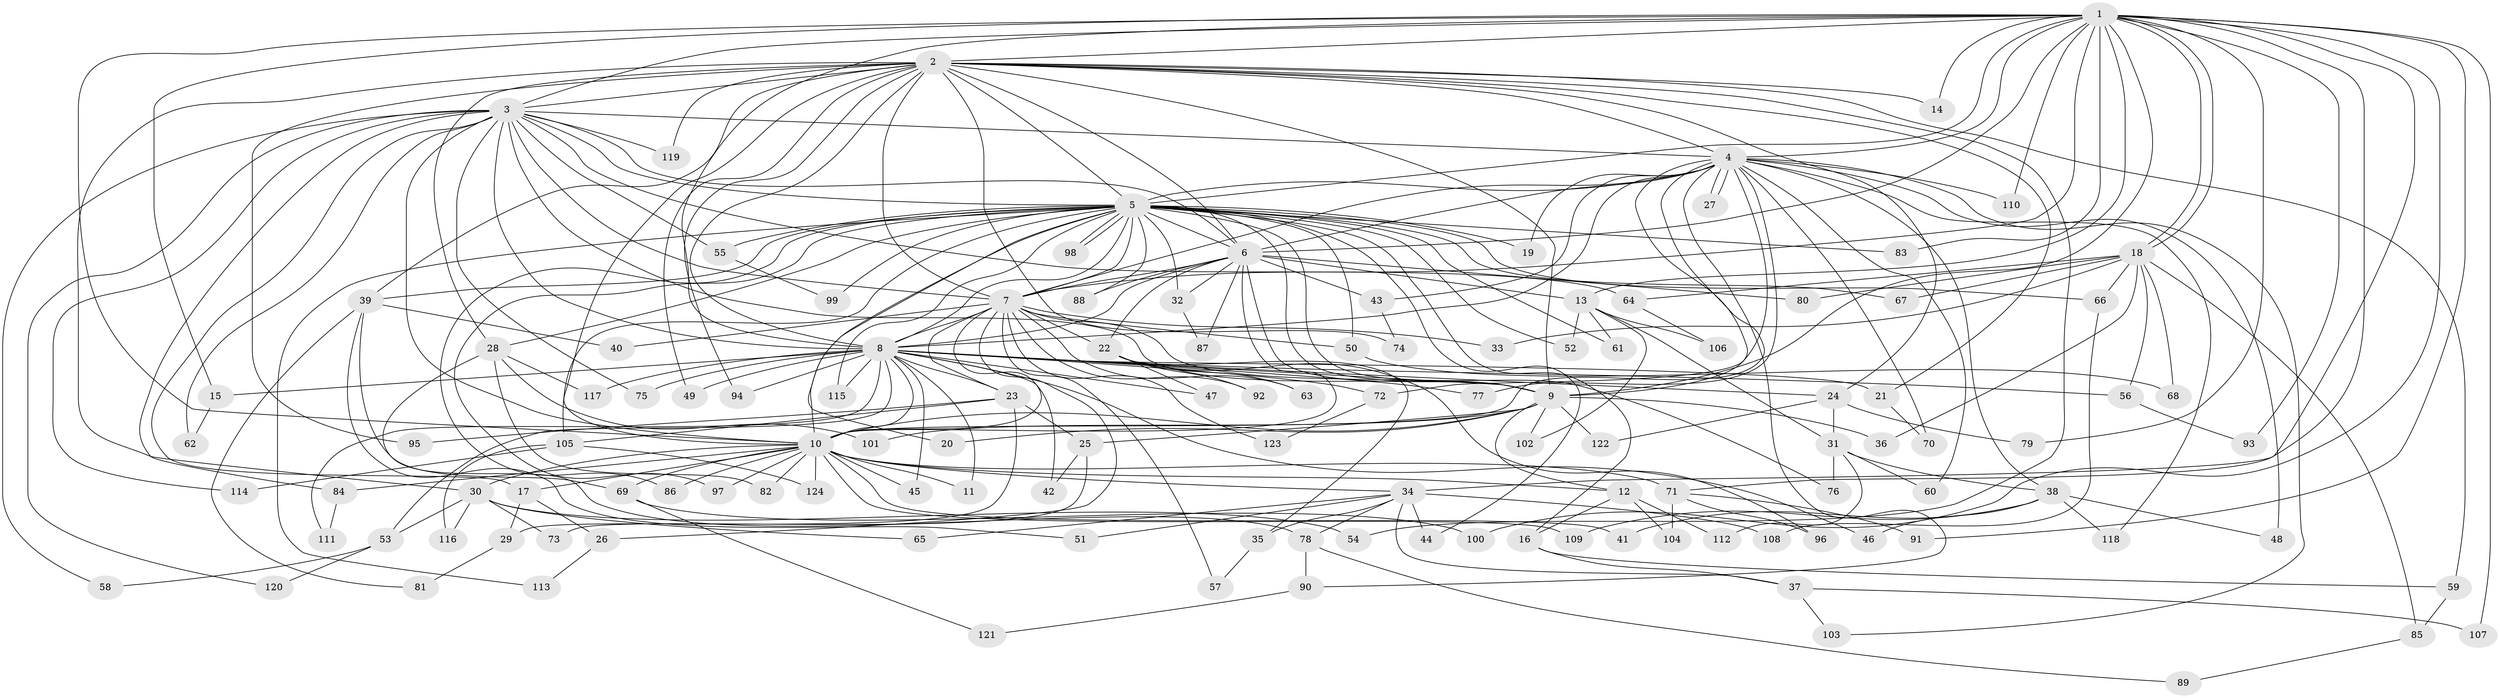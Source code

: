 // Generated by graph-tools (version 1.1) at 2025/46/03/09/25 04:46:11]
// undirected, 124 vertices, 273 edges
graph export_dot {
graph [start="1"]
  node [color=gray90,style=filled];
  1;
  2;
  3;
  4;
  5;
  6;
  7;
  8;
  9;
  10;
  11;
  12;
  13;
  14;
  15;
  16;
  17;
  18;
  19;
  20;
  21;
  22;
  23;
  24;
  25;
  26;
  27;
  28;
  29;
  30;
  31;
  32;
  33;
  34;
  35;
  36;
  37;
  38;
  39;
  40;
  41;
  42;
  43;
  44;
  45;
  46;
  47;
  48;
  49;
  50;
  51;
  52;
  53;
  54;
  55;
  56;
  57;
  58;
  59;
  60;
  61;
  62;
  63;
  64;
  65;
  66;
  67;
  68;
  69;
  70;
  71;
  72;
  73;
  74;
  75;
  76;
  77;
  78;
  79;
  80;
  81;
  82;
  83;
  84;
  85;
  86;
  87;
  88;
  89;
  90;
  91;
  92;
  93;
  94;
  95;
  96;
  97;
  98;
  99;
  100;
  101;
  102;
  103;
  104;
  105;
  106;
  107;
  108;
  109;
  110;
  111;
  112;
  113;
  114;
  115;
  116;
  117;
  118;
  119;
  120;
  121;
  122;
  123;
  124;
  1 -- 2;
  1 -- 3;
  1 -- 4;
  1 -- 5;
  1 -- 6;
  1 -- 7;
  1 -- 8;
  1 -- 9;
  1 -- 10;
  1 -- 13;
  1 -- 14;
  1 -- 15;
  1 -- 18;
  1 -- 18;
  1 -- 34;
  1 -- 71;
  1 -- 79;
  1 -- 83;
  1 -- 91;
  1 -- 93;
  1 -- 100;
  1 -- 107;
  1 -- 110;
  2 -- 3;
  2 -- 4;
  2 -- 5;
  2 -- 6;
  2 -- 7;
  2 -- 8;
  2 -- 9;
  2 -- 10;
  2 -- 14;
  2 -- 21;
  2 -- 24;
  2 -- 28;
  2 -- 30;
  2 -- 39;
  2 -- 49;
  2 -- 54;
  2 -- 59;
  2 -- 74;
  2 -- 94;
  2 -- 95;
  2 -- 119;
  3 -- 4;
  3 -- 5;
  3 -- 6;
  3 -- 7;
  3 -- 8;
  3 -- 9;
  3 -- 10;
  3 -- 17;
  3 -- 55;
  3 -- 58;
  3 -- 62;
  3 -- 64;
  3 -- 75;
  3 -- 84;
  3 -- 114;
  3 -- 119;
  3 -- 120;
  4 -- 5;
  4 -- 6;
  4 -- 7;
  4 -- 8;
  4 -- 9;
  4 -- 10;
  4 -- 19;
  4 -- 27;
  4 -- 27;
  4 -- 38;
  4 -- 43;
  4 -- 48;
  4 -- 60;
  4 -- 70;
  4 -- 72;
  4 -- 77;
  4 -- 90;
  4 -- 103;
  4 -- 110;
  4 -- 118;
  5 -- 6;
  5 -- 7;
  5 -- 8;
  5 -- 9;
  5 -- 10;
  5 -- 16;
  5 -- 19;
  5 -- 20;
  5 -- 28;
  5 -- 32;
  5 -- 39;
  5 -- 44;
  5 -- 50;
  5 -- 52;
  5 -- 55;
  5 -- 61;
  5 -- 66;
  5 -- 67;
  5 -- 76;
  5 -- 83;
  5 -- 86;
  5 -- 88;
  5 -- 97;
  5 -- 98;
  5 -- 98;
  5 -- 99;
  5 -- 105;
  5 -- 113;
  5 -- 115;
  6 -- 7;
  6 -- 8;
  6 -- 9;
  6 -- 10;
  6 -- 13;
  6 -- 22;
  6 -- 32;
  6 -- 43;
  6 -- 80;
  6 -- 87;
  6 -- 88;
  7 -- 8;
  7 -- 9;
  7 -- 10;
  7 -- 22;
  7 -- 23;
  7 -- 26;
  7 -- 33;
  7 -- 40;
  7 -- 50;
  7 -- 57;
  7 -- 63;
  7 -- 92;
  7 -- 123;
  8 -- 9;
  8 -- 10;
  8 -- 11;
  8 -- 15;
  8 -- 21;
  8 -- 23;
  8 -- 24;
  8 -- 42;
  8 -- 45;
  8 -- 46;
  8 -- 47;
  8 -- 49;
  8 -- 53;
  8 -- 56;
  8 -- 72;
  8 -- 75;
  8 -- 77;
  8 -- 94;
  8 -- 111;
  8 -- 115;
  8 -- 117;
  9 -- 10;
  9 -- 12;
  9 -- 20;
  9 -- 25;
  9 -- 36;
  9 -- 101;
  9 -- 102;
  9 -- 122;
  10 -- 11;
  10 -- 12;
  10 -- 17;
  10 -- 30;
  10 -- 34;
  10 -- 41;
  10 -- 45;
  10 -- 69;
  10 -- 71;
  10 -- 82;
  10 -- 84;
  10 -- 86;
  10 -- 97;
  10 -- 109;
  10 -- 124;
  12 -- 16;
  12 -- 104;
  12 -- 112;
  13 -- 31;
  13 -- 52;
  13 -- 61;
  13 -- 102;
  13 -- 106;
  15 -- 62;
  16 -- 37;
  16 -- 59;
  17 -- 26;
  17 -- 29;
  18 -- 33;
  18 -- 36;
  18 -- 56;
  18 -- 64;
  18 -- 66;
  18 -- 67;
  18 -- 68;
  18 -- 80;
  18 -- 85;
  21 -- 70;
  22 -- 35;
  22 -- 47;
  22 -- 63;
  22 -- 92;
  22 -- 96;
  23 -- 25;
  23 -- 29;
  23 -- 95;
  23 -- 105;
  24 -- 31;
  24 -- 79;
  24 -- 122;
  25 -- 42;
  25 -- 73;
  26 -- 113;
  28 -- 78;
  28 -- 82;
  28 -- 101;
  28 -- 117;
  29 -- 81;
  30 -- 53;
  30 -- 54;
  30 -- 65;
  30 -- 73;
  30 -- 116;
  31 -- 38;
  31 -- 60;
  31 -- 76;
  31 -- 112;
  32 -- 87;
  34 -- 35;
  34 -- 37;
  34 -- 44;
  34 -- 51;
  34 -- 65;
  34 -- 78;
  34 -- 108;
  35 -- 57;
  37 -- 103;
  37 -- 107;
  38 -- 41;
  38 -- 46;
  38 -- 48;
  38 -- 109;
  38 -- 118;
  39 -- 40;
  39 -- 51;
  39 -- 69;
  39 -- 81;
  43 -- 74;
  50 -- 68;
  53 -- 58;
  53 -- 120;
  55 -- 99;
  56 -- 93;
  59 -- 85;
  64 -- 106;
  66 -- 108;
  69 -- 100;
  69 -- 121;
  71 -- 91;
  71 -- 96;
  71 -- 104;
  72 -- 123;
  78 -- 89;
  78 -- 90;
  84 -- 111;
  85 -- 89;
  90 -- 121;
  105 -- 114;
  105 -- 116;
  105 -- 124;
}
